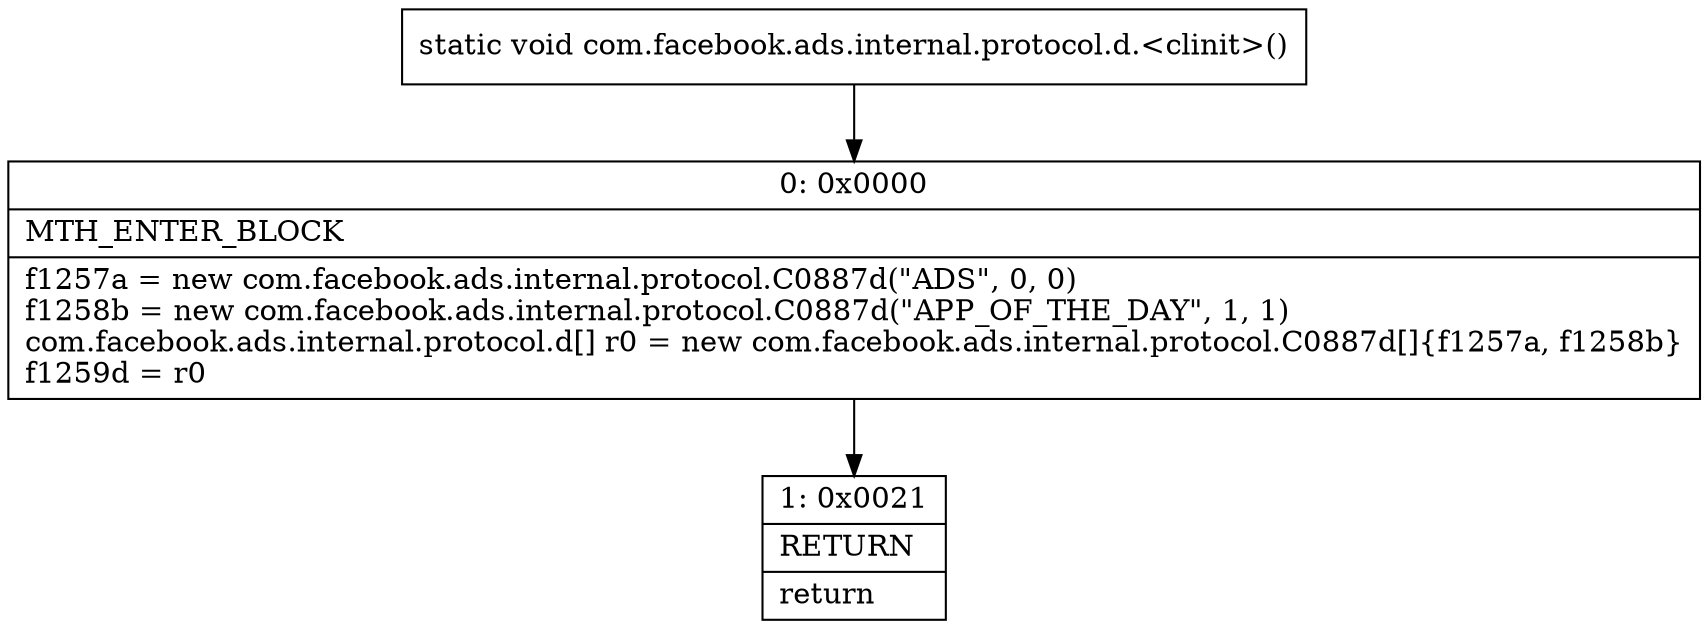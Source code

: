 digraph "CFG forcom.facebook.ads.internal.protocol.d.\<clinit\>()V" {
Node_0 [shape=record,label="{0\:\ 0x0000|MTH_ENTER_BLOCK\l|f1257a = new com.facebook.ads.internal.protocol.C0887d(\"ADS\", 0, 0)\lf1258b = new com.facebook.ads.internal.protocol.C0887d(\"APP_OF_THE_DAY\", 1, 1)\lcom.facebook.ads.internal.protocol.d[] r0 = new com.facebook.ads.internal.protocol.C0887d[]\{f1257a, f1258b\}\lf1259d = r0\l}"];
Node_1 [shape=record,label="{1\:\ 0x0021|RETURN\l|return\l}"];
MethodNode[shape=record,label="{static void com.facebook.ads.internal.protocol.d.\<clinit\>() }"];
MethodNode -> Node_0;
Node_0 -> Node_1;
}

